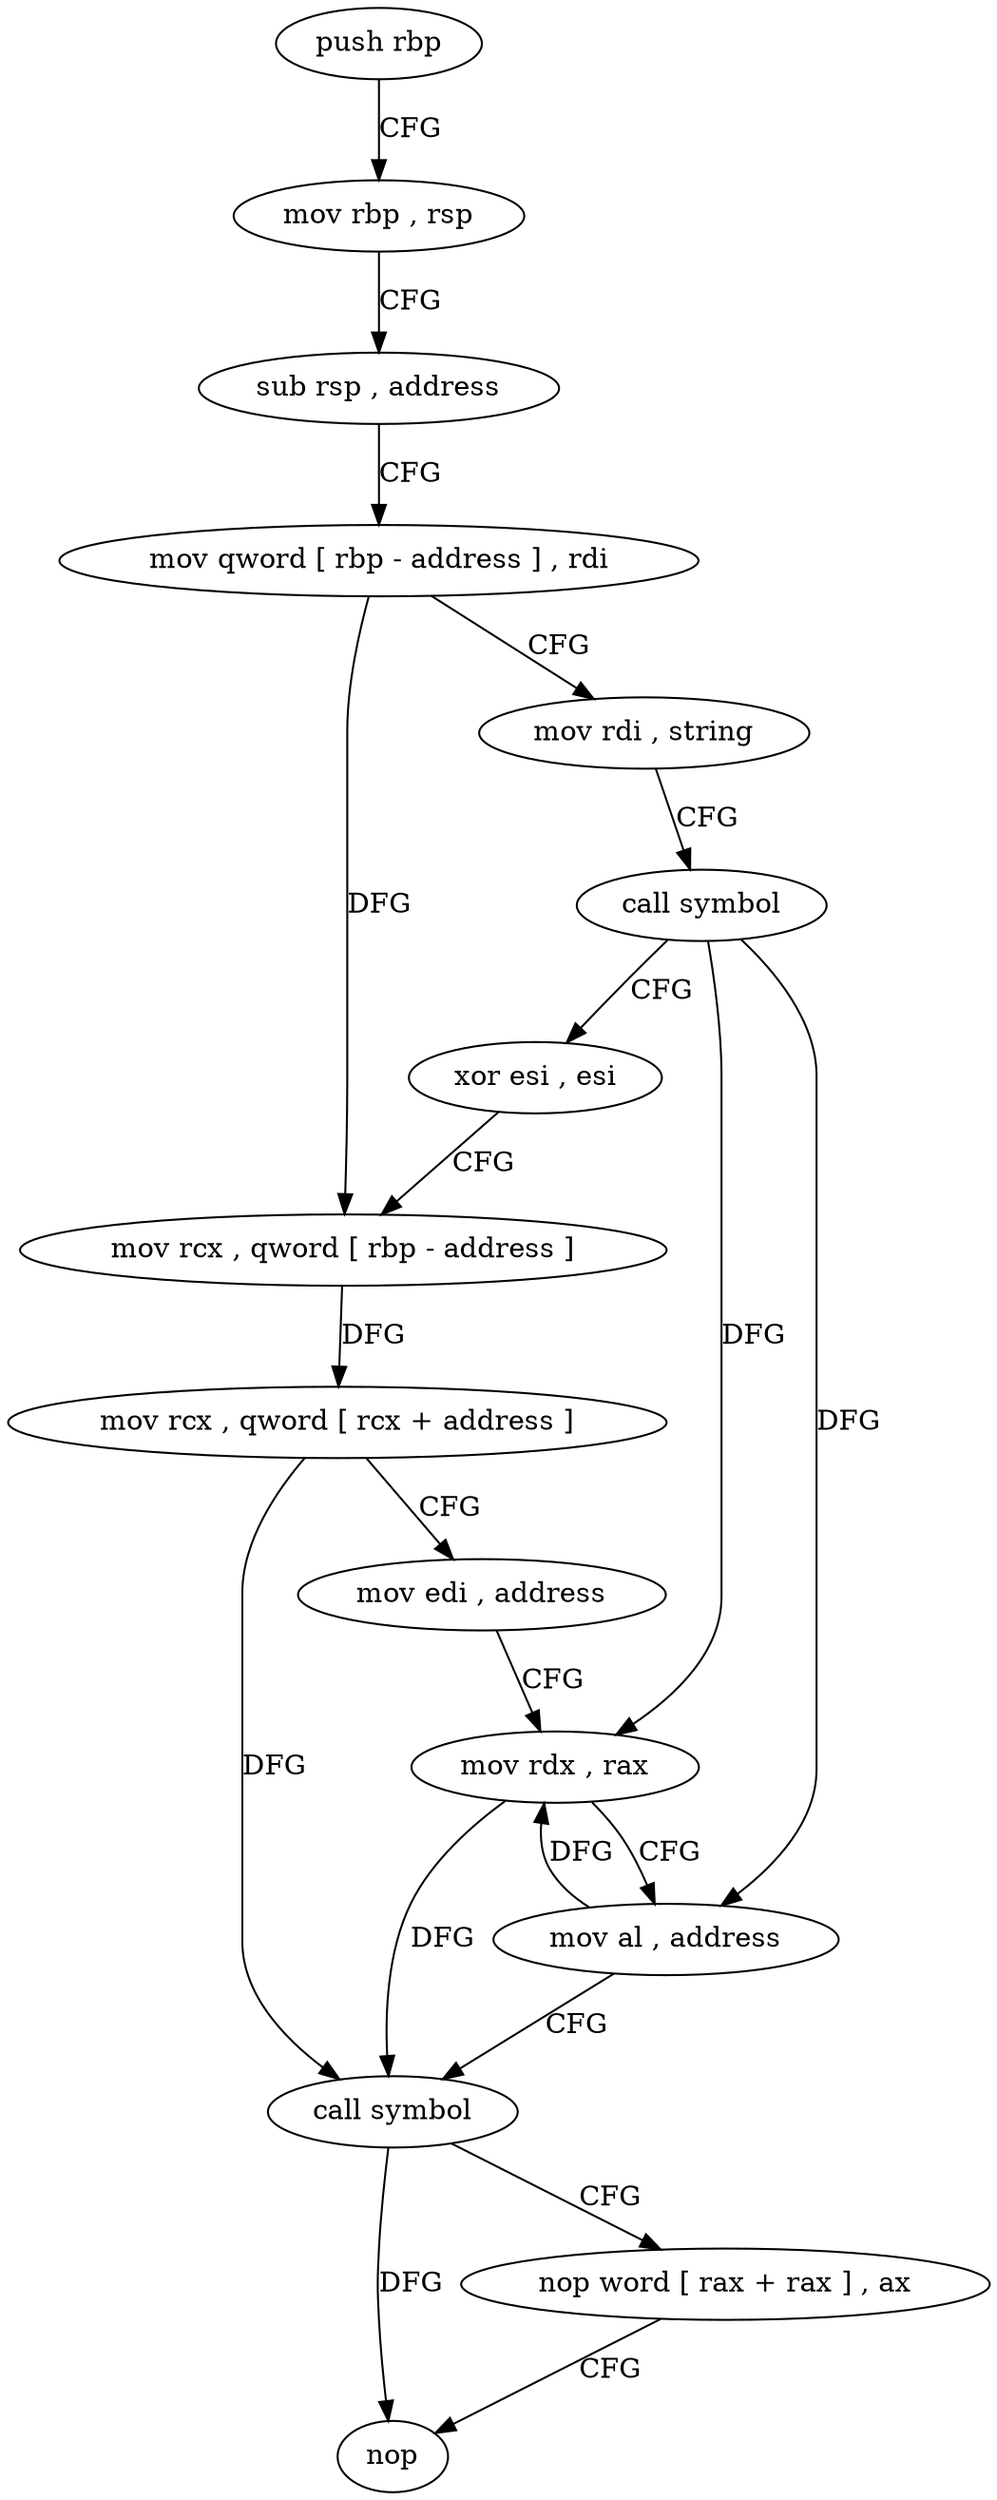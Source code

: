 digraph "func" {
"4217056" [label = "push rbp" ]
"4217057" [label = "mov rbp , rsp" ]
"4217060" [label = "sub rsp , address" ]
"4217064" [label = "mov qword [ rbp - address ] , rdi" ]
"4217068" [label = "mov rdi , string" ]
"4217078" [label = "call symbol" ]
"4217083" [label = "xor esi , esi" ]
"4217085" [label = "mov rcx , qword [ rbp - address ]" ]
"4217089" [label = "mov rcx , qword [ rcx + address ]" ]
"4217093" [label = "mov edi , address" ]
"4217098" [label = "mov rdx , rax" ]
"4217101" [label = "mov al , address" ]
"4217103" [label = "call symbol" ]
"4217108" [label = "nop word [ rax + rax ] , ax" ]
"4217118" [label = "nop" ]
"4217056" -> "4217057" [ label = "CFG" ]
"4217057" -> "4217060" [ label = "CFG" ]
"4217060" -> "4217064" [ label = "CFG" ]
"4217064" -> "4217068" [ label = "CFG" ]
"4217064" -> "4217085" [ label = "DFG" ]
"4217068" -> "4217078" [ label = "CFG" ]
"4217078" -> "4217083" [ label = "CFG" ]
"4217078" -> "4217098" [ label = "DFG" ]
"4217078" -> "4217101" [ label = "DFG" ]
"4217083" -> "4217085" [ label = "CFG" ]
"4217085" -> "4217089" [ label = "DFG" ]
"4217089" -> "4217093" [ label = "CFG" ]
"4217089" -> "4217103" [ label = "DFG" ]
"4217093" -> "4217098" [ label = "CFG" ]
"4217098" -> "4217101" [ label = "CFG" ]
"4217098" -> "4217103" [ label = "DFG" ]
"4217101" -> "4217103" [ label = "CFG" ]
"4217101" -> "4217098" [ label = "DFG" ]
"4217103" -> "4217108" [ label = "CFG" ]
"4217103" -> "4217118" [ label = "DFG" ]
"4217108" -> "4217118" [ label = "CFG" ]
}
